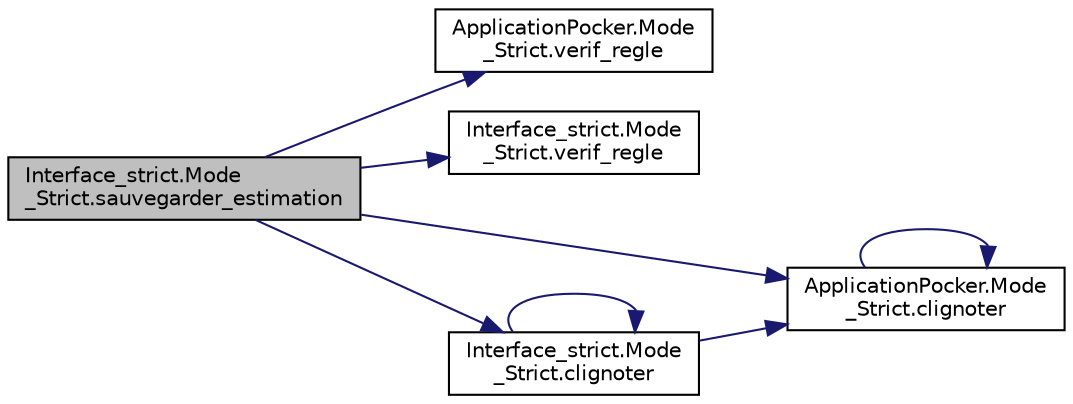 digraph "Interface_strict.Mode_Strict.sauvegarder_estimation"
{
  edge [fontname="Helvetica",fontsize="10",labelfontname="Helvetica",labelfontsize="10"];
  node [fontname="Helvetica",fontsize="10",shape=record];
  rankdir="LR";
  Node136 [label="Interface_strict.Mode\l_Strict.sauvegarder_estimation",height=0.2,width=0.4,color="black", fillcolor="grey75", style="filled", fontcolor="black"];
  Node136 -> Node137 [color="midnightblue",fontsize="10",style="solid",fontname="Helvetica"];
  Node137 [label="ApplicationPocker.Mode\l_Strict.verif_regle",height=0.2,width=0.4,color="black", fillcolor="white", style="filled",URL="$class_application_pocker_1_1_mode___strict.html#a2a3b6d58f1156ffe9f7bba744f6d1e48"];
  Node136 -> Node138 [color="midnightblue",fontsize="10",style="solid",fontname="Helvetica"];
  Node138 [label="Interface_strict.Mode\l_Strict.verif_regle",height=0.2,width=0.4,color="black", fillcolor="white", style="filled",URL="$class_interface__strict_1_1_mode___strict.html#a03da41c27a7d30a7369470a8ef74b831"];
  Node136 -> Node139 [color="midnightblue",fontsize="10",style="solid",fontname="Helvetica"];
  Node139 [label="ApplicationPocker.Mode\l_Strict.clignoter",height=0.2,width=0.4,color="black", fillcolor="white", style="filled",URL="$class_application_pocker_1_1_mode___strict.html#a843a41abde8f3149546359546840d74a"];
  Node139 -> Node139 [color="midnightblue",fontsize="10",style="solid",fontname="Helvetica"];
  Node136 -> Node140 [color="midnightblue",fontsize="10",style="solid",fontname="Helvetica"];
  Node140 [label="Interface_strict.Mode\l_Strict.clignoter",height=0.2,width=0.4,color="black", fillcolor="white", style="filled",URL="$class_interface__strict_1_1_mode___strict.html#a4e861610380efa3bf23ac3e7c2ecdac7"];
  Node140 -> Node139 [color="midnightblue",fontsize="10",style="solid",fontname="Helvetica"];
  Node140 -> Node140 [color="midnightblue",fontsize="10",style="solid",fontname="Helvetica"];
}

